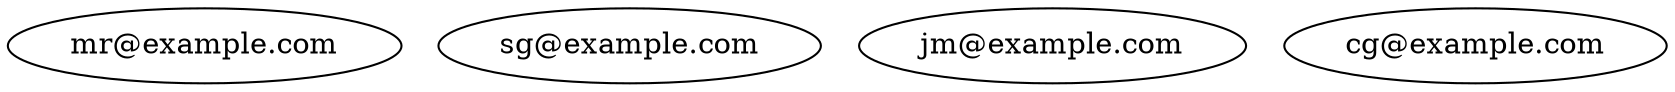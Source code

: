 digraph G {
"mr@example.com"[label="mr@example.com"];
"sg@example.com"[label="sg@example.com"];
"jm@example.com"[label="jm@example.com"];
"cg@example.com"[label="cg@example.com"];
}
